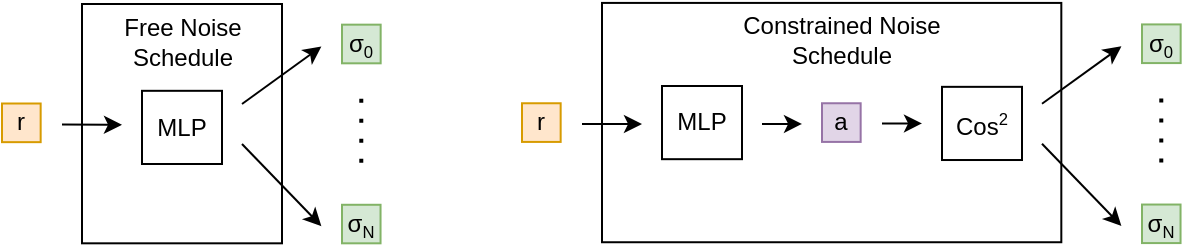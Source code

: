 <mxfile scale="2" border="0">
    <diagram id="BnsNrFVr5Wd3XkJ8FpZ6" name="Page-1">
        <mxGraphModel dx="947" dy="649" grid="1" gridSize="10" guides="1" tooltips="1" connect="1" arrows="1" fold="1" page="1" pageScale="1" pageWidth="1100" pageHeight="850" math="0" shadow="0">
            <root>
                <mxCell id="0"/>
                <mxCell id="1" parent="0"/>
                <mxCell id="79" value="" style="rounded=0;whiteSpace=wrap;html=1;" parent="1" vertex="1">
                    <mxGeometry x="150" y="60" width="100" height="119.66" as="geometry"/>
                </mxCell>
                <mxCell id="85" value="" style="endArrow=classic;html=1;" parent="1" edge="1">
                    <mxGeometry width="50" height="50" relative="1" as="geometry">
                        <mxPoint x="230" y="110" as="sourcePoint"/>
                        <mxPoint x="269.7" y="81.3" as="targetPoint"/>
                    </mxGeometry>
                </mxCell>
                <mxCell id="86" value="" style="endArrow=classic;html=1;" parent="1" edge="1">
                    <mxGeometry width="50" height="50" relative="1" as="geometry">
                        <mxPoint x="230" y="130" as="sourcePoint"/>
                        <mxPoint x="269.7" y="171.09" as="targetPoint"/>
                    </mxGeometry>
                </mxCell>
                <mxCell id="89" value="σ&lt;span style=&quot;font-size: 10px;&quot;&gt;&lt;sub&gt;0&lt;/sub&gt;&lt;/span&gt;" style="whiteSpace=wrap;html=1;aspect=fixed;fillColor=#d5e8d4;strokeColor=#82b366;" parent="1" vertex="1">
                    <mxGeometry x="280" y="70.33" width="19.33" height="19.33" as="geometry"/>
                </mxCell>
                <mxCell id="90" value="&lt;span style=&quot;color: rgb(0, 0, 0);&quot;&gt;σ&lt;/span&gt;&lt;span style=&quot;font-size: 10px; color: rgb(0, 0, 0);&quot;&gt;&lt;sub&gt;N&lt;/sub&gt;&lt;/span&gt;" style="whiteSpace=wrap;html=1;aspect=fixed;fillColor=#d5e8d4;strokeColor=#82b366;" parent="1" vertex="1">
                    <mxGeometry x="280" y="160.39" width="19.27" height="19.27" as="geometry"/>
                </mxCell>
                <mxCell id="92" value="" style="line;strokeWidth=2;direction=south;html=1;dashed=1;dashPattern=1 4;" parent="1" vertex="1">
                    <mxGeometry x="284.64" y="107.41" width="10" height="36" as="geometry"/>
                </mxCell>
                <mxCell id="97" value="MLP" style="rounded=0;whiteSpace=wrap;html=1;" parent="1" vertex="1">
                    <mxGeometry x="180" y="103.41" width="40" height="36.59" as="geometry"/>
                </mxCell>
                <mxCell id="98" value="Free Noise Schedule" style="text;html=1;strokeColor=none;fillColor=none;align=center;verticalAlign=middle;whiteSpace=wrap;rounded=0;" parent="1" vertex="1">
                    <mxGeometry x="162.5" y="67.56" width="75" height="22.1" as="geometry"/>
                </mxCell>
                <mxCell id="102" value="&lt;font color=&quot;#000000&quot;&gt;r&lt;/font&gt;" style="whiteSpace=wrap;html=1;aspect=fixed;fillColor=#ffe6cc;strokeColor=#d79b00;" parent="1" vertex="1">
                    <mxGeometry x="110" y="109.75" width="19.33" height="19.33" as="geometry"/>
                </mxCell>
                <mxCell id="104" value="" style="endArrow=classic;html=1;exitX=1;exitY=0.5;exitDx=0;exitDy=0;" edge="1" parent="1">
                    <mxGeometry width="50" height="50" relative="1" as="geometry">
                        <mxPoint x="140.0" y="120.25" as="sourcePoint"/>
                        <mxPoint x="170" y="120.4" as="targetPoint"/>
                    </mxGeometry>
                </mxCell>
                <mxCell id="105" value="" style="rounded=0;whiteSpace=wrap;html=1;" vertex="1" parent="1">
                    <mxGeometry x="410" y="59.46" width="229.66" height="119.66" as="geometry"/>
                </mxCell>
                <mxCell id="106" value="" style="endArrow=classic;html=1;" edge="1" parent="1">
                    <mxGeometry width="50" height="50" relative="1" as="geometry">
                        <mxPoint x="630" y="109.88" as="sourcePoint"/>
                        <mxPoint x="669.7" y="81.18" as="targetPoint"/>
                    </mxGeometry>
                </mxCell>
                <mxCell id="107" value="" style="endArrow=classic;html=1;" edge="1" parent="1">
                    <mxGeometry width="50" height="50" relative="1" as="geometry">
                        <mxPoint x="630" y="129.88" as="sourcePoint"/>
                        <mxPoint x="669.7" y="170.97" as="targetPoint"/>
                    </mxGeometry>
                </mxCell>
                <mxCell id="108" value="σ&lt;span style=&quot;font-size: 10px;&quot;&gt;&lt;sub&gt;0&lt;/sub&gt;&lt;/span&gt;" style="whiteSpace=wrap;html=1;aspect=fixed;fillColor=#d5e8d4;strokeColor=#82b366;" vertex="1" parent="1">
                    <mxGeometry x="680" y="70.21" width="19.33" height="19.33" as="geometry"/>
                </mxCell>
                <mxCell id="109" value="&lt;span style=&quot;color: rgb(0, 0, 0);&quot;&gt;σ&lt;/span&gt;&lt;span style=&quot;font-size: 10px; color: rgb(0, 0, 0);&quot;&gt;&lt;sub&gt;N&lt;/sub&gt;&lt;/span&gt;" style="whiteSpace=wrap;html=1;aspect=fixed;fillColor=#d5e8d4;strokeColor=#82b366;" vertex="1" parent="1">
                    <mxGeometry x="680" y="160.27" width="19.27" height="19.27" as="geometry"/>
                </mxCell>
                <mxCell id="110" value="" style="line;strokeWidth=2;direction=south;html=1;dashed=1;dashPattern=1 4;" vertex="1" parent="1">
                    <mxGeometry x="684.64" y="107.29" width="10" height="36" as="geometry"/>
                </mxCell>
                <mxCell id="111" value="MLP" style="rounded=0;whiteSpace=wrap;html=1;" vertex="1" parent="1">
                    <mxGeometry x="440" y="101" width="40" height="36.59" as="geometry"/>
                </mxCell>
                <mxCell id="112" value="Constrained Noise Schedule" style="text;html=1;strokeColor=none;fillColor=none;align=center;verticalAlign=middle;whiteSpace=wrap;rounded=0;" vertex="1" parent="1">
                    <mxGeometry x="455.91" y="67.44" width="147.5" height="22.1" as="geometry"/>
                </mxCell>
                <mxCell id="113" value="&lt;font color=&quot;#000000&quot;&gt;r&lt;/font&gt;" style="whiteSpace=wrap;html=1;aspect=fixed;fillColor=#ffe6cc;strokeColor=#d79b00;" vertex="1" parent="1">
                    <mxGeometry x="370" y="109.63" width="19.33" height="19.33" as="geometry"/>
                </mxCell>
                <mxCell id="114" value="" style="endArrow=classic;html=1;" edge="1" parent="1">
                    <mxGeometry width="50" height="50" relative="1" as="geometry">
                        <mxPoint x="400" y="120" as="sourcePoint"/>
                        <mxPoint x="430" y="120" as="targetPoint"/>
                    </mxGeometry>
                </mxCell>
                <mxCell id="115" value="" style="endArrow=classic;html=1;" edge="1" parent="1">
                    <mxGeometry width="50" height="50" relative="1" as="geometry">
                        <mxPoint x="490" y="120" as="sourcePoint"/>
                        <mxPoint x="510" y="119.94" as="targetPoint"/>
                    </mxGeometry>
                </mxCell>
                <mxCell id="116" value="a" style="whiteSpace=wrap;html=1;aspect=fixed;fillColor=#e1d5e7;strokeColor=#9673a6;" vertex="1" parent="1">
                    <mxGeometry x="520" y="109.63" width="19.33" height="19.33" as="geometry"/>
                </mxCell>
                <mxCell id="117" value="Cos&lt;span style=&quot;font-size: 10px;&quot;&gt;&lt;sup&gt;2&lt;/sup&gt;&lt;/span&gt;" style="rounded=0;whiteSpace=wrap;html=1;" vertex="1" parent="1">
                    <mxGeometry x="580" y="101.42" width="40" height="36.59" as="geometry"/>
                </mxCell>
                <mxCell id="118" value="" style="endArrow=classic;html=1;" edge="1" parent="1">
                    <mxGeometry width="50" height="50" relative="1" as="geometry">
                        <mxPoint x="550" y="119.75" as="sourcePoint"/>
                        <mxPoint x="570" y="119.69" as="targetPoint"/>
                    </mxGeometry>
                </mxCell>
            </root>
        </mxGraphModel>
    </diagram>
</mxfile>